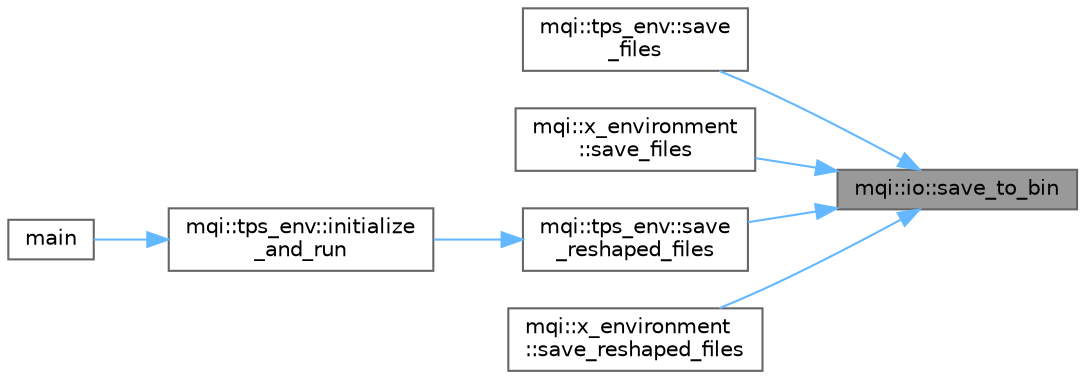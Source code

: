 digraph "mqi::io::save_to_bin"
{
 // LATEX_PDF_SIZE
  bgcolor="transparent";
  edge [fontname=Helvetica,fontsize=10,labelfontname=Helvetica,labelfontsize=10];
  node [fontname=Helvetica,fontsize=10,shape=box,height=0.2,width=0.4];
  rankdir="RL";
  Node1 [id="Node000001",label="mqi::io::save_to_bin",height=0.2,width=0.4,color="gray40", fillcolor="grey60", style="filled", fontcolor="black",tooltip="Saves sparse scorer data to separate binary files."];
  Node1 -> Node2 [id="edge1_Node000001_Node000002",dir="back",color="steelblue1",style="solid",tooltip=" "];
  Node2 [id="Node000002",label="mqi::tps_env::save\l_files",height=0.2,width=0.4,color="grey40", fillcolor="white", style="filled",URL="$classmqi_1_1tps__env.html#a007cd1c0f74ea41ea67ec6f3d32fd868",tooltip="Saves the simulation results to binary files."];
  Node1 -> Node3 [id="edge2_Node000001_Node000003",dir="back",color="steelblue1",style="solid",tooltip=" "];
  Node3 [id="Node000003",label="mqi::x_environment\l::save_files",height=0.2,width=0.4,color="grey40", fillcolor="white", style="filled",URL="$classmqi_1_1x__environment.html#a4fdf20dbb3135799f5f81c8f63b853c9",tooltip="Saves the simulation results to binary files."];
  Node1 -> Node4 [id="edge3_Node000001_Node000004",dir="back",color="steelblue1",style="solid",tooltip=" "];
  Node4 [id="Node000004",label="mqi::tps_env::save\l_reshaped_files",height=0.2,width=0.4,color="grey40", fillcolor="white", style="filled",URL="$classmqi_1_1tps__env.html#a6c46039ec5f8ad11f01812443d60e050",tooltip="Saves the reshaped simulation results to files in various formats (mhd, mha, raw)."];
  Node4 -> Node5 [id="edge4_Node000004_Node000005",dir="back",color="steelblue1",style="solid",tooltip=" "];
  Node5 [id="Node000005",label="mqi::tps_env::initialize\l_and_run",height=0.2,width=0.4,color="grey40", fillcolor="white", style="filled",URL="$classmqi_1_1tps__env.html#ab99846553d1f27bb6b0f7b8ad10aaaaf",tooltip="Initializes and runs the simulation for all specified beams."];
  Node5 -> Node6 [id="edge5_Node000005_Node000006",dir="back",color="steelblue1",style="solid",tooltip=" "];
  Node6 [id="Node000006",label="main",height=0.2,width=0.4,color="grey40", fillcolor="white", style="filled",URL="$tps__env_8cpp.html#a0ddf1224851353fc92bfbff6f499fa97",tooltip="The main function for the TPS environment executable."];
  Node1 -> Node7 [id="edge6_Node000001_Node000007",dir="back",color="steelblue1",style="solid",tooltip=" "];
  Node7 [id="Node000007",label="mqi::x_environment\l::save_reshaped_files",height=0.2,width=0.4,color="grey40", fillcolor="white", style="filled",URL="$classmqi_1_1x__environment.html#a05e3d4e8ead646776d15b9f1bc5d966b",tooltip="Saves the reshaped simulation results to files."];
}
